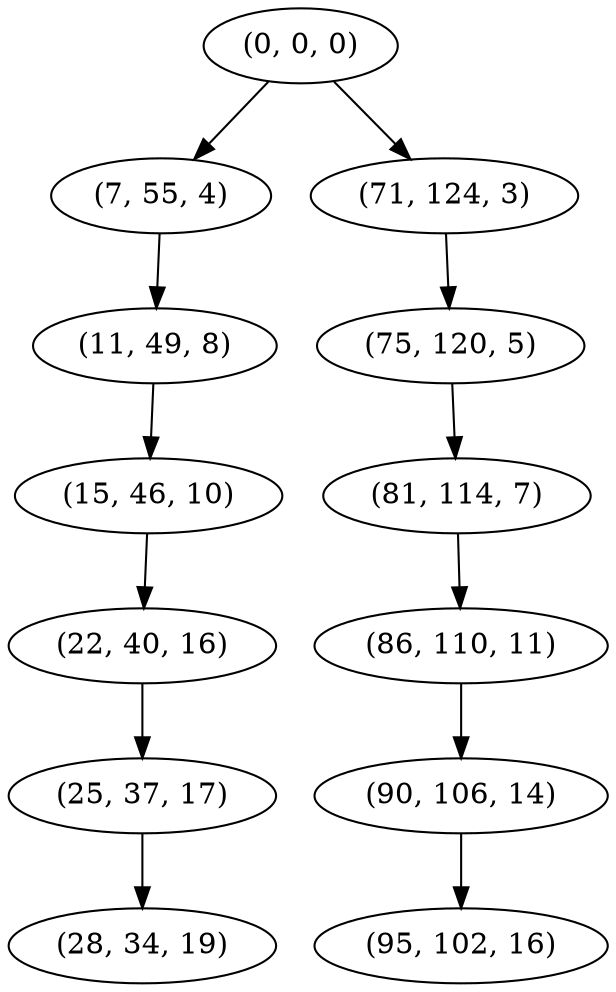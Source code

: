 digraph tree {
    "(0, 0, 0)";
    "(7, 55, 4)";
    "(11, 49, 8)";
    "(15, 46, 10)";
    "(22, 40, 16)";
    "(25, 37, 17)";
    "(28, 34, 19)";
    "(71, 124, 3)";
    "(75, 120, 5)";
    "(81, 114, 7)";
    "(86, 110, 11)";
    "(90, 106, 14)";
    "(95, 102, 16)";
    "(0, 0, 0)" -> "(7, 55, 4)";
    "(0, 0, 0)" -> "(71, 124, 3)";
    "(7, 55, 4)" -> "(11, 49, 8)";
    "(11, 49, 8)" -> "(15, 46, 10)";
    "(15, 46, 10)" -> "(22, 40, 16)";
    "(22, 40, 16)" -> "(25, 37, 17)";
    "(25, 37, 17)" -> "(28, 34, 19)";
    "(71, 124, 3)" -> "(75, 120, 5)";
    "(75, 120, 5)" -> "(81, 114, 7)";
    "(81, 114, 7)" -> "(86, 110, 11)";
    "(86, 110, 11)" -> "(90, 106, 14)";
    "(90, 106, 14)" -> "(95, 102, 16)";
}
